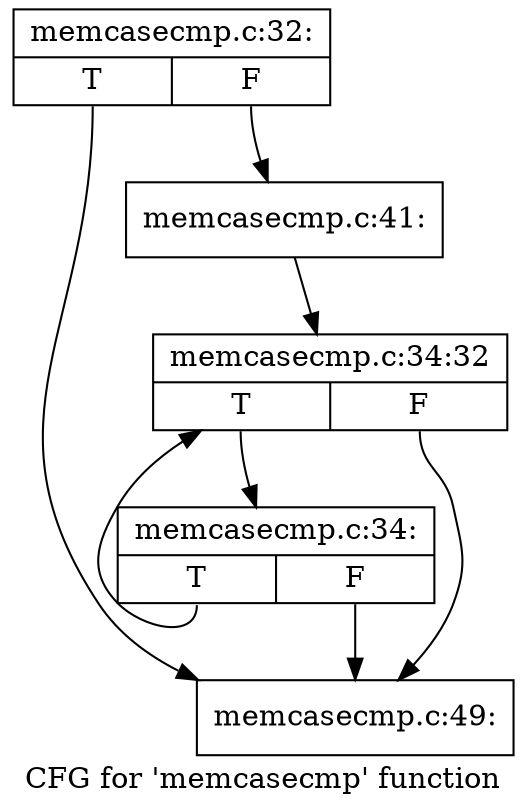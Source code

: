digraph "CFG for 'memcasecmp' function" {
	label="CFG for 'memcasecmp' function";

	Node0xc510950 [shape=record,label="{memcasecmp.c:32:|{<s0>T|<s1>F}}"];
	Node0xc510950:s0 -> Node0xc520d20;
	Node0xc510950:s1 -> Node0xc51ecb0;
	Node0xc51ecb0 [shape=record,label="{memcasecmp.c:41:}"];
	Node0xc51ecb0 -> Node0xc51bc50;
	Node0xc51b930 [shape=record,label="{memcasecmp.c:34:|{<s0>T|<s1>F}}"];
	Node0xc51b930:s0 -> Node0xc51bc50;
	Node0xc51b930:s1 -> Node0xc520d20;
	Node0xc51bc50 [shape=record,label="{memcasecmp.c:34:32|{<s0>T|<s1>F}}"];
	Node0xc51bc50:s0 -> Node0xc51b930;
	Node0xc51bc50:s1 -> Node0xc520d20;
	Node0xc520d20 [shape=record,label="{memcasecmp.c:49:}"];
}
